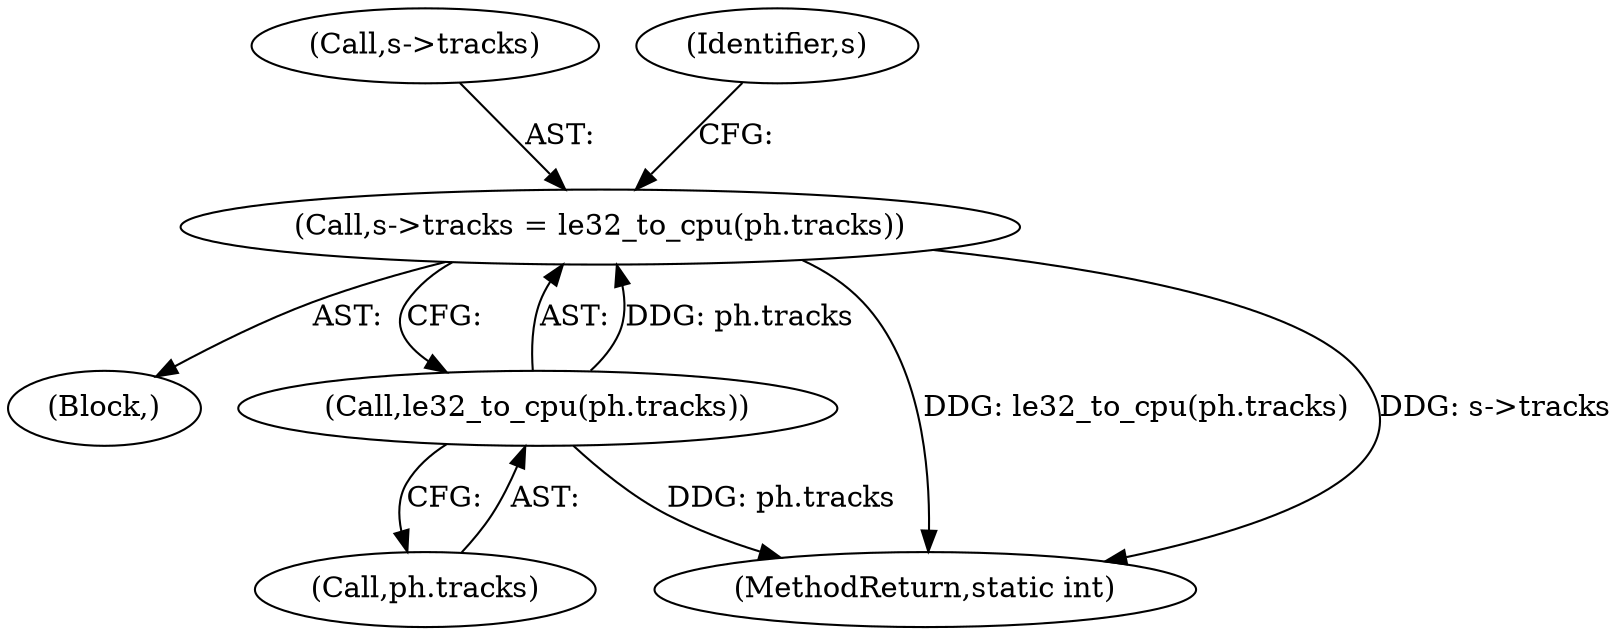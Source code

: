 digraph "0_qemu_afbcc40bee4ef51731102d7d4b499ee12fc182e1@pointer" {
"1000169" [label="(Call,s->tracks = le32_to_cpu(ph.tracks))"];
"1000173" [label="(Call,le32_to_cpu(ph.tracks))"];
"1000106" [label="(Block,)"];
"1000174" [label="(Call,ph.tracks)"];
"1000170" [label="(Call,s->tracks)"];
"1000173" [label="(Call,le32_to_cpu(ph.tracks))"];
"1000179" [label="(Identifier,s)"];
"1000169" [label="(Call,s->tracks = le32_to_cpu(ph.tracks))"];
"1000248" [label="(MethodReturn,static int)"];
"1000169" -> "1000106"  [label="AST: "];
"1000169" -> "1000173"  [label="CFG: "];
"1000170" -> "1000169"  [label="AST: "];
"1000173" -> "1000169"  [label="AST: "];
"1000179" -> "1000169"  [label="CFG: "];
"1000169" -> "1000248"  [label="DDG: le32_to_cpu(ph.tracks)"];
"1000169" -> "1000248"  [label="DDG: s->tracks"];
"1000173" -> "1000169"  [label="DDG: ph.tracks"];
"1000173" -> "1000174"  [label="CFG: "];
"1000174" -> "1000173"  [label="AST: "];
"1000173" -> "1000248"  [label="DDG: ph.tracks"];
}
